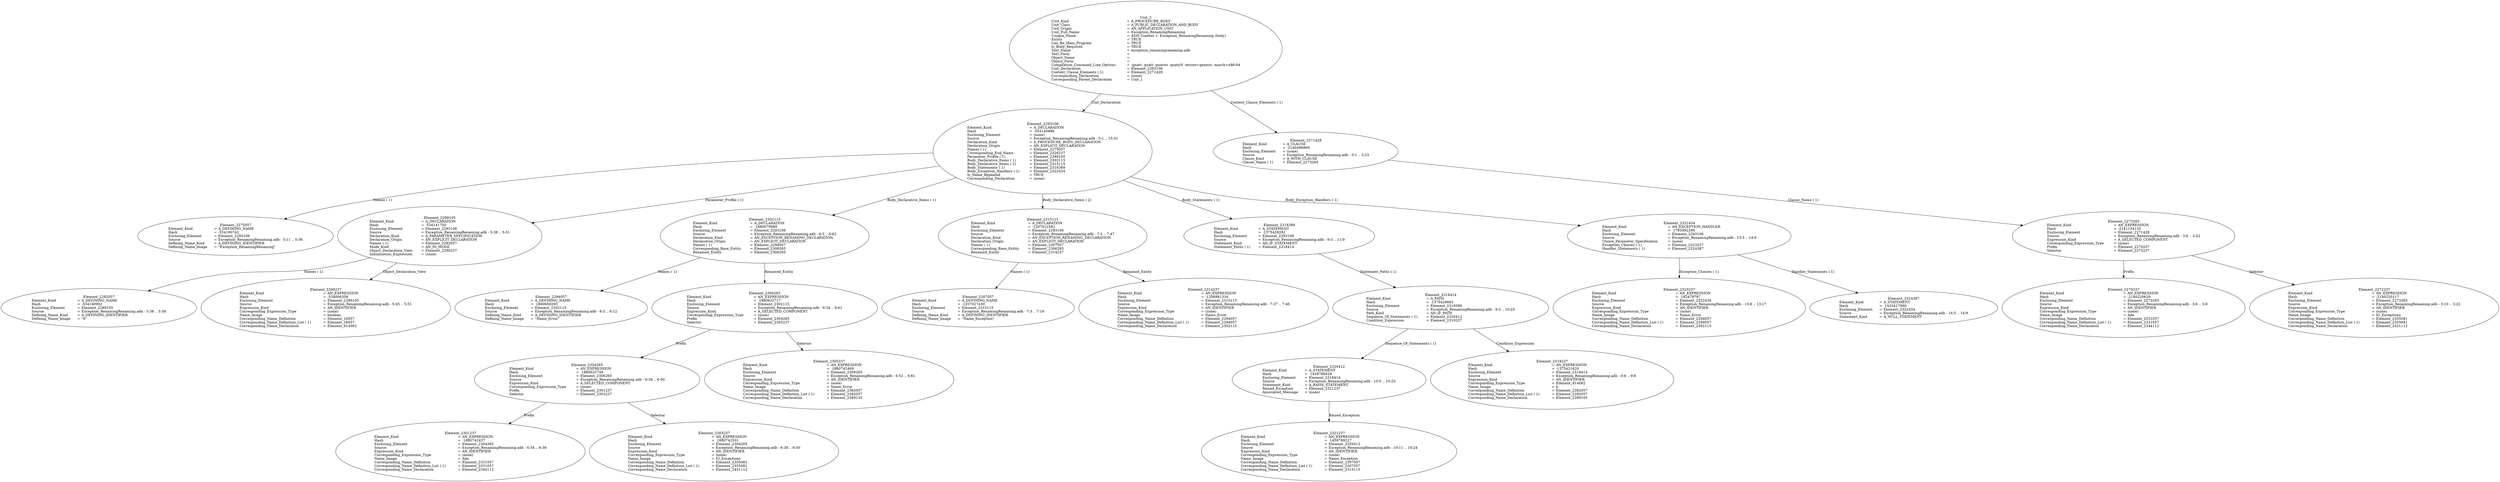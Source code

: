 digraph "exception_renamingrenaming.adt" {
  Unit_2 -> Element_2293106
      [ label=Unit_Declaration ];
  Unit_2 -> Element_2271428
      [ label="Context_Clause_Elements ( 1)" ];
  Unit_2
      [ label=<<TABLE BORDER="0" CELLBORDER="0" CELLSPACING="0" CELLPADDING="0"> 
          <TR><TD COLSPAN="3">Unit_2</TD></TR>
          <TR><TD ALIGN="LEFT">Unit_Kind   </TD><TD> = </TD><TD ALIGN="LEFT">A_PROCEDURE_BODY</TD></TR>
          <TR><TD ALIGN="LEFT">Unit_Class   </TD><TD> = </TD><TD ALIGN="LEFT">A_PUBLIC_DECLARATION_AND_BODY</TD></TR>
          <TR><TD ALIGN="LEFT">Unit_Origin   </TD><TD> = </TD><TD ALIGN="LEFT">AN_APPLICATION_UNIT</TD></TR>
          <TR><TD ALIGN="LEFT">Unit_Full_Name    </TD><TD> = </TD><TD ALIGN="LEFT">Exception_RenamingRenaming</TD></TR>
          <TR><TD ALIGN="LEFT">Unique_Name   </TD><TD> = </TD><TD ALIGN="LEFT">ASIS Context 1: Exception_RenamingRenaming (body)</TD></TR>
          <TR><TD ALIGN="LEFT">Exists  </TD><TD> = </TD><TD ALIGN="LEFT">TRUE</TD></TR>
          <TR><TD ALIGN="LEFT">Can_Be_Main_Program     </TD><TD> = </TD><TD ALIGN="LEFT">TRUE</TD></TR>
          <TR><TD ALIGN="LEFT">Is_Body_Required     </TD><TD> = </TD><TD ALIGN="LEFT">TRUE</TD></TR>
          <TR><TD ALIGN="LEFT">Text_Name   </TD><TD> = </TD><TD ALIGN="LEFT">exception_renamingrenaming.adb</TD></TR>
          <TR><TD ALIGN="LEFT">Text_Form   </TD><TD> = </TD><TD ALIGN="LEFT"></TD></TR>
          <TR><TD ALIGN="LEFT">Object_Name   </TD><TD> = </TD><TD ALIGN="LEFT"></TD></TR>
          <TR><TD ALIGN="LEFT">Object_Form   </TD><TD> = </TD><TD ALIGN="LEFT"></TD></TR>
          <TR><TD ALIGN="LEFT">Compilation_Command_Line_Options         </TD><TD> = </TD><TD ALIGN="LEFT">-gnatc -gnatt -gnatws -gnatyN -mtune=generic -march=x86-64</TD></TR>
          <TR><TD ALIGN="LEFT">Unit_Declaration     </TD><TD> = </TD><TD ALIGN="LEFT">Element_2293106</TD></TR>
          <TR><TD ALIGN="LEFT">Context_Clause_Elements ( 1)        </TD><TD> = </TD><TD ALIGN="LEFT">Element_2271428</TD></TR>
          <TR><TD ALIGN="LEFT">Corresponding_Declaration       </TD><TD> = </TD><TD ALIGN="LEFT">(none)</TD></TR>
          <TR><TD ALIGN="LEFT">Corresponding_Parent_Declaration         </TD><TD> = </TD><TD ALIGN="LEFT">Unit_1</TD></TR>
          </TABLE>> ];
  Element_2271428 -> Element_2273265
      [ label="Clause_Name ( 1)" ];
  Element_2271428
      [ label=<<TABLE BORDER="0" CELLBORDER="0" CELLSPACING="0" CELLPADDING="0"> 
          <TR><TD COLSPAN="3">Element_2271428</TD></TR>
          <TR><TD ALIGN="LEFT">Element_Kind    </TD><TD> = </TD><TD ALIGN="LEFT">A_CLAUSE</TD></TR>
          <TR><TD ALIGN="LEFT">Hash  </TD><TD> = </TD><TD ALIGN="LEFT">-2140486869</TD></TR>
          <TR><TD ALIGN="LEFT">Enclosing_Element     </TD><TD> = </TD><TD ALIGN="LEFT">(none)</TD></TR>
          <TR><TD ALIGN="LEFT">Source  </TD><TD> = </TD><TD ALIGN="LEFT">Exception_RenamingRenaming.adb - 3:1 .. 3:23</TD></TR>
          <TR><TD ALIGN="LEFT">Clause_Kind   </TD><TD> = </TD><TD ALIGN="LEFT">A_WITH_CLAUSE</TD></TR>
          <TR><TD ALIGN="LEFT">Clause_Name ( 1)     </TD><TD> = </TD><TD ALIGN="LEFT">Element_2273265</TD></TR>
          </TABLE>> ];
  Element_2273265 -> Element_2270237
      [ label=Prefix ];
  Element_2273265 -> Element_2272237
      [ label=Selector ];
  Element_2273265
      [ label=<<TABLE BORDER="0" CELLBORDER="0" CELLSPACING="0" CELLPADDING="0"> 
          <TR><TD COLSPAN="3">Element_2273265</TD></TR>
          <TR><TD ALIGN="LEFT">Element_Kind    </TD><TD> = </TD><TD ALIGN="LEFT">AN_EXPRESSION</TD></TR>
          <TR><TD ALIGN="LEFT">Hash  </TD><TD> = </TD><TD ALIGN="LEFT">-2141154133</TD></TR>
          <TR><TD ALIGN="LEFT">Enclosing_Element     </TD><TD> = </TD><TD ALIGN="LEFT">Element_2271428</TD></TR>
          <TR><TD ALIGN="LEFT">Source  </TD><TD> = </TD><TD ALIGN="LEFT">Exception_RenamingRenaming.adb - 3:6 .. 3:22</TD></TR>
          <TR><TD ALIGN="LEFT">Expression_Kind    </TD><TD> = </TD><TD ALIGN="LEFT">A_SELECTED_COMPONENT</TD></TR>
          <TR><TD ALIGN="LEFT">Corresponding_Expression_Type        </TD><TD> = </TD><TD ALIGN="LEFT">(none)</TD></TR>
          <TR><TD ALIGN="LEFT">Prefix  </TD><TD> = </TD><TD ALIGN="LEFT">Element_2270237</TD></TR>
          <TR><TD ALIGN="LEFT">Selector   </TD><TD> = </TD><TD ALIGN="LEFT">Element_2272237</TD></TR>
          </TABLE>> ];
  Element_2270237
      [ label=<<TABLE BORDER="0" CELLBORDER="0" CELLSPACING="0" CELLPADDING="0"> 
          <TR><TD COLSPAN="3">Element_2270237</TD></TR>
          <TR><TD ALIGN="LEFT">Element_Kind    </TD><TD> = </TD><TD ALIGN="LEFT">AN_EXPRESSION</TD></TR>
          <TR><TD ALIGN="LEFT">Hash  </TD><TD> = </TD><TD ALIGN="LEFT">-2140220629</TD></TR>
          <TR><TD ALIGN="LEFT">Enclosing_Element     </TD><TD> = </TD><TD ALIGN="LEFT">Element_2273265</TD></TR>
          <TR><TD ALIGN="LEFT">Source  </TD><TD> = </TD><TD ALIGN="LEFT">Exception_RenamingRenaming.adb - 3:6 .. 3:8</TD></TR>
          <TR><TD ALIGN="LEFT">Expression_Kind    </TD><TD> = </TD><TD ALIGN="LEFT">AN_IDENTIFIER</TD></TR>
          <TR><TD ALIGN="LEFT">Corresponding_Expression_Type        </TD><TD> = </TD><TD ALIGN="LEFT">(none)</TD></TR>
          <TR><TD ALIGN="LEFT">Name_Image   </TD><TD> = </TD><TD ALIGN="LEFT">Ada</TD></TR>
          <TR><TD ALIGN="LEFT">Corresponding_Name_Definition        </TD><TD> = </TD><TD ALIGN="LEFT">Element_2331057</TD></TR>
          <TR><TD ALIGN="LEFT">Corresponding_Name_Definition_List ( 1)          </TD><TD> = </TD><TD ALIGN="LEFT">Element_2331057</TD></TR>
          <TR><TD ALIGN="LEFT">Corresponding_Name_Declaration        </TD><TD> = </TD><TD ALIGN="LEFT">Element_2344112</TD></TR>
          </TABLE>> ];
  Element_2272237
      [ label=<<TABLE BORDER="0" CELLBORDER="0" CELLSPACING="0" CELLPADDING="0"> 
          <TR><TD COLSPAN="3">Element_2272237</TD></TR>
          <TR><TD ALIGN="LEFT">Element_Kind    </TD><TD> = </TD><TD ALIGN="LEFT">AN_EXPRESSION</TD></TR>
          <TR><TD ALIGN="LEFT">Hash  </TD><TD> = </TD><TD ALIGN="LEFT">-2140220117</TD></TR>
          <TR><TD ALIGN="LEFT">Enclosing_Element     </TD><TD> = </TD><TD ALIGN="LEFT">Element_2273265</TD></TR>
          <TR><TD ALIGN="LEFT">Source  </TD><TD> = </TD><TD ALIGN="LEFT">Exception_RenamingRenaming.adb - 3:10 .. 3:22</TD></TR>
          <TR><TD ALIGN="LEFT">Expression_Kind    </TD><TD> = </TD><TD ALIGN="LEFT">AN_IDENTIFIER</TD></TR>
          <TR><TD ALIGN="LEFT">Corresponding_Expression_Type        </TD><TD> = </TD><TD ALIGN="LEFT">(none)</TD></TR>
          <TR><TD ALIGN="LEFT">Name_Image   </TD><TD> = </TD><TD ALIGN="LEFT">IO_Exceptions</TD></TR>
          <TR><TD ALIGN="LEFT">Corresponding_Name_Definition        </TD><TD> = </TD><TD ALIGN="LEFT">Element_2355081</TD></TR>
          <TR><TD ALIGN="LEFT">Corresponding_Name_Definition_List ( 1)          </TD><TD> = </TD><TD ALIGN="LEFT">Element_2355081</TD></TR>
          <TR><TD ALIGN="LEFT">Corresponding_Name_Declaration        </TD><TD> = </TD><TD ALIGN="LEFT">Element_2431112</TD></TR>
          </TABLE>> ];
  Element_2293106 -> Element_2275057
      [ label="Names ( 1)" ];
  Element_2293106 -> Element_2289105
      [ label="Parameter_Profile ( 1)" ];
  Element_2293106 -> Element_2302115
      [ label="Body_Declarative_Items ( 1)" ];
  Element_2293106 -> Element_2315115
      [ label="Body_Declarative_Items ( 2)" ];
  Element_2293106 -> Element_2318389
      [ label="Body_Statements ( 1)" ];
  Element_2293106 -> Element_2322434
      [ label="Body_Exception_Handlers ( 1)" ];
  Element_2293106
      [ label=<<TABLE BORDER="0" CELLBORDER="0" CELLSPACING="0" CELLPADDING="0"> 
          <TR><TD COLSPAN="3">Element_2293106</TD></TR>
          <TR><TD ALIGN="LEFT">Element_Kind    </TD><TD> = </TD><TD ALIGN="LEFT">A_DECLARATION</TD></TR>
          <TR><TD ALIGN="LEFT">Hash  </TD><TD> = </TD><TD ALIGN="LEFT">-534140886</TD></TR>
          <TR><TD ALIGN="LEFT">Enclosing_Element     </TD><TD> = </TD><TD ALIGN="LEFT">(none)</TD></TR>
          <TR><TD ALIGN="LEFT">Source  </TD><TD> = </TD><TD ALIGN="LEFT">Exception_RenamingRenaming.adb - 5:1 .. 15:31</TD></TR>
          <TR><TD ALIGN="LEFT">Declaration_Kind     </TD><TD> = </TD><TD ALIGN="LEFT">A_PROCEDURE_BODY_DECLARATION</TD></TR>
          <TR><TD ALIGN="LEFT">Declaration_Origin     </TD><TD> = </TD><TD ALIGN="LEFT">AN_EXPLICIT_DECLARATION</TD></TR>
          <TR><TD ALIGN="LEFT">Names ( 1)   </TD><TD> = </TD><TD ALIGN="LEFT">Element_2275057</TD></TR>
          <TR><TD ALIGN="LEFT">Corresponding_End_Name      </TD><TD> = </TD><TD ALIGN="LEFT">Element_2326237</TD></TR>
          <TR><TD ALIGN="LEFT">Parameter_Profile ( 1)      </TD><TD> = </TD><TD ALIGN="LEFT">Element_2289105</TD></TR>
          <TR><TD ALIGN="LEFT">Body_Declarative_Items ( 1)       </TD><TD> = </TD><TD ALIGN="LEFT">Element_2302115</TD></TR>
          <TR><TD ALIGN="LEFT">Body_Declarative_Items ( 2)       </TD><TD> = </TD><TD ALIGN="LEFT">Element_2315115</TD></TR>
          <TR><TD ALIGN="LEFT">Body_Statements ( 1)      </TD><TD> = </TD><TD ALIGN="LEFT">Element_2318389</TD></TR>
          <TR><TD ALIGN="LEFT">Body_Exception_Handlers ( 1)        </TD><TD> = </TD><TD ALIGN="LEFT">Element_2322434</TD></TR>
          <TR><TD ALIGN="LEFT">Is_Name_Repeated     </TD><TD> = </TD><TD ALIGN="LEFT">TRUE</TD></TR>
          <TR><TD ALIGN="LEFT">Corresponding_Declaration       </TD><TD> = </TD><TD ALIGN="LEFT">(none)</TD></TR>
          </TABLE>> ];
  Element_2275057
      [ label=<<TABLE BORDER="0" CELLBORDER="0" CELLSPACING="0" CELLPADDING="0"> 
          <TR><TD COLSPAN="3">Element_2275057</TD></TR>
          <TR><TD ALIGN="LEFT">Element_Kind    </TD><TD> = </TD><TD ALIGN="LEFT">A_DEFINING_NAME</TD></TR>
          <TR><TD ALIGN="LEFT">Hash  </TD><TD> = </TD><TD ALIGN="LEFT">-534190742</TD></TR>
          <TR><TD ALIGN="LEFT">Enclosing_Element     </TD><TD> = </TD><TD ALIGN="LEFT">Element_2293106</TD></TR>
          <TR><TD ALIGN="LEFT">Source  </TD><TD> = </TD><TD ALIGN="LEFT">Exception_RenamingRenaming.adb - 5:11 .. 5:36</TD></TR>
          <TR><TD ALIGN="LEFT">Defining_Name_Kind     </TD><TD> = </TD><TD ALIGN="LEFT">A_DEFINING_IDENTIFIER</TD></TR>
          <TR><TD ALIGN="LEFT">Defining_Name_Image     </TD><TD> = </TD><TD ALIGN="LEFT">"Exception_RenamingRenaming"</TD></TR>
          </TABLE>> ];
  Element_2289105 -> Element_2282057
      [ label="Names ( 1)" ];
  Element_2289105 -> Element_2290237
      [ label=Object_Declaration_View ];
  Element_2289105
      [ label=<<TABLE BORDER="0" CELLBORDER="0" CELLSPACING="0" CELLPADDING="0"> 
          <TR><TD COLSPAN="3">Element_2289105</TD></TR>
          <TR><TD ALIGN="LEFT">Element_Kind    </TD><TD> = </TD><TD ALIGN="LEFT">A_DECLARATION</TD></TR>
          <TR><TD ALIGN="LEFT">Hash  </TD><TD> = </TD><TD ALIGN="LEFT">-534141750</TD></TR>
          <TR><TD ALIGN="LEFT">Enclosing_Element     </TD><TD> = </TD><TD ALIGN="LEFT">Element_2293106</TD></TR>
          <TR><TD ALIGN="LEFT">Source  </TD><TD> = </TD><TD ALIGN="LEFT">Exception_RenamingRenaming.adb - 5:38 .. 5:51</TD></TR>
          <TR><TD ALIGN="LEFT">Declaration_Kind     </TD><TD> = </TD><TD ALIGN="LEFT">A_PARAMETER_SPECIFICATION</TD></TR>
          <TR><TD ALIGN="LEFT">Declaration_Origin     </TD><TD> = </TD><TD ALIGN="LEFT">AN_EXPLICIT_DECLARATION</TD></TR>
          <TR><TD ALIGN="LEFT">Names ( 1)   </TD><TD> = </TD><TD ALIGN="LEFT">Element_2282057</TD></TR>
          <TR><TD ALIGN="LEFT">Mode_Kind   </TD><TD> = </TD><TD ALIGN="LEFT">AN_IN_MODE</TD></TR>
          <TR><TD ALIGN="LEFT">Object_Declaration_View      </TD><TD> = </TD><TD ALIGN="LEFT">Element_2290237</TD></TR>
          <TR><TD ALIGN="LEFT">Initialization_Expression       </TD><TD> = </TD><TD ALIGN="LEFT">(none)</TD></TR>
          </TABLE>> ];
  Element_2282057
      [ label=<<TABLE BORDER="0" CELLBORDER="0" CELLSPACING="0" CELLPADDING="0"> 
          <TR><TD COLSPAN="3">Element_2282057</TD></TR>
          <TR><TD ALIGN="LEFT">Element_Kind    </TD><TD> = </TD><TD ALIGN="LEFT">A_DEFINING_NAME</TD></TR>
          <TR><TD ALIGN="LEFT">Hash  </TD><TD> = </TD><TD ALIGN="LEFT">-534190902</TD></TR>
          <TR><TD ALIGN="LEFT">Enclosing_Element     </TD><TD> = </TD><TD ALIGN="LEFT">Element_2289105</TD></TR>
          <TR><TD ALIGN="LEFT">Source  </TD><TD> = </TD><TD ALIGN="LEFT">Exception_RenamingRenaming.adb - 5:38 .. 5:38</TD></TR>
          <TR><TD ALIGN="LEFT">Defining_Name_Kind     </TD><TD> = </TD><TD ALIGN="LEFT">A_DEFINING_IDENTIFIER</TD></TR>
          <TR><TD ALIGN="LEFT">Defining_Name_Image     </TD><TD> = </TD><TD ALIGN="LEFT">"b"</TD></TR>
          </TABLE>> ];
  Element_2290237
      [ label=<<TABLE BORDER="0" CELLBORDER="0" CELLSPACING="0" CELLPADDING="0"> 
          <TR><TD COLSPAN="3">Element_2290237</TD></TR>
          <TR><TD ALIGN="LEFT">Element_Kind    </TD><TD> = </TD><TD ALIGN="LEFT">AN_EXPRESSION</TD></TR>
          <TR><TD ALIGN="LEFT">Hash  </TD><TD> = </TD><TD ALIGN="LEFT">-534006358</TD></TR>
          <TR><TD ALIGN="LEFT">Enclosing_Element     </TD><TD> = </TD><TD ALIGN="LEFT">Element_2289105</TD></TR>
          <TR><TD ALIGN="LEFT">Source  </TD><TD> = </TD><TD ALIGN="LEFT">Exception_RenamingRenaming.adb - 5:45 .. 5:51</TD></TR>
          <TR><TD ALIGN="LEFT">Expression_Kind    </TD><TD> = </TD><TD ALIGN="LEFT">AN_IDENTIFIER</TD></TR>
          <TR><TD ALIGN="LEFT">Corresponding_Expression_Type        </TD><TD> = </TD><TD ALIGN="LEFT">(none)</TD></TR>
          <TR><TD ALIGN="LEFT">Name_Image   </TD><TD> = </TD><TD ALIGN="LEFT">boolean</TD></TR>
          <TR><TD ALIGN="LEFT">Corresponding_Name_Definition        </TD><TD> = </TD><TD ALIGN="LEFT">Element_16057</TD></TR>
          <TR><TD ALIGN="LEFT">Corresponding_Name_Definition_List ( 1)          </TD><TD> = </TD><TD ALIGN="LEFT">Element_16057</TD></TR>
          <TR><TD ALIGN="LEFT">Corresponding_Name_Declaration        </TD><TD> = </TD><TD ALIGN="LEFT">Element_914082</TD></TR>
          </TABLE>> ];
  Element_2302115 -> Element_2294057
      [ label="Names ( 1)" ];
  Element_2302115 -> Element_2306265
      [ label=Renamed_Entity ];
  Element_2302115
      [ label=<<TABLE BORDER="0" CELLBORDER="0" CELLSPACING="0" CELLPADDING="0"> 
          <TR><TD COLSPAN="3">Element_2302115</TD></TR>
          <TR><TD ALIGN="LEFT">Element_Kind    </TD><TD> = </TD><TD ALIGN="LEFT">A_DECLARATION</TD></TR>
          <TR><TD ALIGN="LEFT">Hash  </TD><TD> = </TD><TD ALIGN="LEFT"> 1880679989</TD></TR>
          <TR><TD ALIGN="LEFT">Enclosing_Element     </TD><TD> = </TD><TD ALIGN="LEFT">Element_2293106</TD></TR>
          <TR><TD ALIGN="LEFT">Source  </TD><TD> = </TD><TD ALIGN="LEFT">Exception_RenamingRenaming.adb - 6:3 .. 6:62</TD></TR>
          <TR><TD ALIGN="LEFT">Declaration_Kind     </TD><TD> = </TD><TD ALIGN="LEFT">AN_EXCEPTION_RENAMING_DECLARATION</TD></TR>
          <TR><TD ALIGN="LEFT">Declaration_Origin     </TD><TD> = </TD><TD ALIGN="LEFT">AN_EXPLICIT_DECLARATION</TD></TR>
          <TR><TD ALIGN="LEFT">Names ( 1)   </TD><TD> = </TD><TD ALIGN="LEFT">Element_2294057</TD></TR>
          <TR><TD ALIGN="LEFT">Corresponding_Base_Entity       </TD><TD> = </TD><TD ALIGN="LEFT">Element_2306265</TD></TR>
          <TR><TD ALIGN="LEFT">Renamed_Entity    </TD><TD> = </TD><TD ALIGN="LEFT">Element_2306265</TD></TR>
          </TABLE>> ];
  Element_2294057
      [ label=<<TABLE BORDER="0" CELLBORDER="0" CELLSPACING="0" CELLPADDING="0"> 
          <TR><TD COLSPAN="3">Element_2294057</TD></TR>
          <TR><TD ALIGN="LEFT">Element_Kind    </TD><TD> = </TD><TD ALIGN="LEFT">A_DEFINING_NAME</TD></TR>
          <TR><TD ALIGN="LEFT">Hash  </TD><TD> = </TD><TD ALIGN="LEFT"> 1880650293</TD></TR>
          <TR><TD ALIGN="LEFT">Enclosing_Element     </TD><TD> = </TD><TD ALIGN="LEFT">Element_2302115</TD></TR>
          <TR><TD ALIGN="LEFT">Source  </TD><TD> = </TD><TD ALIGN="LEFT">Exception_RenamingRenaming.adb - 6:3 .. 6:12</TD></TR>
          <TR><TD ALIGN="LEFT">Defining_Name_Kind     </TD><TD> = </TD><TD ALIGN="LEFT">A_DEFINING_IDENTIFIER</TD></TR>
          <TR><TD ALIGN="LEFT">Defining_Name_Image     </TD><TD> = </TD><TD ALIGN="LEFT">"Name_Error"</TD></TR>
          </TABLE>> ];
  Element_2306265 -> Element_2304265
      [ label=Prefix ];
  Element_2306265 -> Element_2305237
      [ label=Selector ];
  Element_2306265
      [ label=<<TABLE BORDER="0" CELLBORDER="0" CELLSPACING="0" CELLPADDING="0"> 
          <TR><TD COLSPAN="3">Element_2306265</TD></TR>
          <TR><TD ALIGN="LEFT">Element_Kind    </TD><TD> = </TD><TD ALIGN="LEFT">AN_EXPRESSION</TD></TR>
          <TR><TD ALIGN="LEFT">Hash  </TD><TD> = </TD><TD ALIGN="LEFT"> 1880625717</TD></TR>
          <TR><TD ALIGN="LEFT">Enclosing_Element     </TD><TD> = </TD><TD ALIGN="LEFT">Element_2302115</TD></TR>
          <TR><TD ALIGN="LEFT">Source  </TD><TD> = </TD><TD ALIGN="LEFT">Exception_RenamingRenaming.adb - 6:34 .. 6:61</TD></TR>
          <TR><TD ALIGN="LEFT">Expression_Kind    </TD><TD> = </TD><TD ALIGN="LEFT">A_SELECTED_COMPONENT</TD></TR>
          <TR><TD ALIGN="LEFT">Corresponding_Expression_Type        </TD><TD> = </TD><TD ALIGN="LEFT">(none)</TD></TR>
          <TR><TD ALIGN="LEFT">Prefix  </TD><TD> = </TD><TD ALIGN="LEFT">Element_2304265</TD></TR>
          <TR><TD ALIGN="LEFT">Selector   </TD><TD> = </TD><TD ALIGN="LEFT">Element_2305237</TD></TR>
          </TABLE>> ];
  Element_2304265 -> Element_2301237
      [ label=Prefix ];
  Element_2304265 -> Element_2303237
      [ label=Selector ];
  Element_2304265
      [ label=<<TABLE BORDER="0" CELLBORDER="0" CELLSPACING="0" CELLPADDING="0"> 
          <TR><TD COLSPAN="3">Element_2304265</TD></TR>
          <TR><TD ALIGN="LEFT">Element_Kind    </TD><TD> = </TD><TD ALIGN="LEFT">AN_EXPRESSION</TD></TR>
          <TR><TD ALIGN="LEFT">Hash  </TD><TD> = </TD><TD ALIGN="LEFT"> 1880625749</TD></TR>
          <TR><TD ALIGN="LEFT">Enclosing_Element     </TD><TD> = </TD><TD ALIGN="LEFT">Element_2306265</TD></TR>
          <TR><TD ALIGN="LEFT">Source  </TD><TD> = </TD><TD ALIGN="LEFT">Exception_RenamingRenaming.adb - 6:34 .. 6:50</TD></TR>
          <TR><TD ALIGN="LEFT">Expression_Kind    </TD><TD> = </TD><TD ALIGN="LEFT">A_SELECTED_COMPONENT</TD></TR>
          <TR><TD ALIGN="LEFT">Corresponding_Expression_Type        </TD><TD> = </TD><TD ALIGN="LEFT">(none)</TD></TR>
          <TR><TD ALIGN="LEFT">Prefix  </TD><TD> = </TD><TD ALIGN="LEFT">Element_2301237</TD></TR>
          <TR><TD ALIGN="LEFT">Selector   </TD><TD> = </TD><TD ALIGN="LEFT">Element_2303237</TD></TR>
          </TABLE>> ];
  Element_2301237
      [ label=<<TABLE BORDER="0" CELLBORDER="0" CELLSPACING="0" CELLPADDING="0"> 
          <TR><TD COLSPAN="3">Element_2301237</TD></TR>
          <TR><TD ALIGN="LEFT">Element_Kind    </TD><TD> = </TD><TD ALIGN="LEFT">AN_EXPRESSION</TD></TR>
          <TR><TD ALIGN="LEFT">Hash  </TD><TD> = </TD><TD ALIGN="LEFT"> 1880742437</TD></TR>
          <TR><TD ALIGN="LEFT">Enclosing_Element     </TD><TD> = </TD><TD ALIGN="LEFT">Element_2304265</TD></TR>
          <TR><TD ALIGN="LEFT">Source  </TD><TD> = </TD><TD ALIGN="LEFT">Exception_RenamingRenaming.adb - 6:34 .. 6:36</TD></TR>
          <TR><TD ALIGN="LEFT">Expression_Kind    </TD><TD> = </TD><TD ALIGN="LEFT">AN_IDENTIFIER</TD></TR>
          <TR><TD ALIGN="LEFT">Corresponding_Expression_Type        </TD><TD> = </TD><TD ALIGN="LEFT">(none)</TD></TR>
          <TR><TD ALIGN="LEFT">Name_Image   </TD><TD> = </TD><TD ALIGN="LEFT">Ada</TD></TR>
          <TR><TD ALIGN="LEFT">Corresponding_Name_Definition        </TD><TD> = </TD><TD ALIGN="LEFT">Element_2331057</TD></TR>
          <TR><TD ALIGN="LEFT">Corresponding_Name_Definition_List ( 1)          </TD><TD> = </TD><TD ALIGN="LEFT">Element_2331057</TD></TR>
          <TR><TD ALIGN="LEFT">Corresponding_Name_Declaration        </TD><TD> = </TD><TD ALIGN="LEFT">Element_2344112</TD></TR>
          </TABLE>> ];
  Element_2303237
      [ label=<<TABLE BORDER="0" CELLBORDER="0" CELLSPACING="0" CELLPADDING="0"> 
          <TR><TD COLSPAN="3">Element_2303237</TD></TR>
          <TR><TD ALIGN="LEFT">Element_Kind    </TD><TD> = </TD><TD ALIGN="LEFT">AN_EXPRESSION</TD></TR>
          <TR><TD ALIGN="LEFT">Hash  </TD><TD> = </TD><TD ALIGN="LEFT"> 1880742501</TD></TR>
          <TR><TD ALIGN="LEFT">Enclosing_Element     </TD><TD> = </TD><TD ALIGN="LEFT">Element_2304265</TD></TR>
          <TR><TD ALIGN="LEFT">Source  </TD><TD> = </TD><TD ALIGN="LEFT">Exception_RenamingRenaming.adb - 6:38 .. 6:50</TD></TR>
          <TR><TD ALIGN="LEFT">Expression_Kind    </TD><TD> = </TD><TD ALIGN="LEFT">AN_IDENTIFIER</TD></TR>
          <TR><TD ALIGN="LEFT">Corresponding_Expression_Type        </TD><TD> = </TD><TD ALIGN="LEFT">(none)</TD></TR>
          <TR><TD ALIGN="LEFT">Name_Image   </TD><TD> = </TD><TD ALIGN="LEFT">IO_Exceptions</TD></TR>
          <TR><TD ALIGN="LEFT">Corresponding_Name_Definition        </TD><TD> = </TD><TD ALIGN="LEFT">Element_2355081</TD></TR>
          <TR><TD ALIGN="LEFT">Corresponding_Name_Definition_List ( 1)          </TD><TD> = </TD><TD ALIGN="LEFT">Element_2355081</TD></TR>
          <TR><TD ALIGN="LEFT">Corresponding_Name_Declaration        </TD><TD> = </TD><TD ALIGN="LEFT">Element_2431112</TD></TR>
          </TABLE>> ];
  Element_2305237
      [ label=<<TABLE BORDER="0" CELLBORDER="0" CELLSPACING="0" CELLPADDING="0"> 
          <TR><TD COLSPAN="3">Element_2305237</TD></TR>
          <TR><TD ALIGN="LEFT">Element_Kind    </TD><TD> = </TD><TD ALIGN="LEFT">AN_EXPRESSION</TD></TR>
          <TR><TD ALIGN="LEFT">Hash  </TD><TD> = </TD><TD ALIGN="LEFT"> 1880742469</TD></TR>
          <TR><TD ALIGN="LEFT">Enclosing_Element     </TD><TD> = </TD><TD ALIGN="LEFT">Element_2306265</TD></TR>
          <TR><TD ALIGN="LEFT">Source  </TD><TD> = </TD><TD ALIGN="LEFT">Exception_RenamingRenaming.adb - 6:52 .. 6:61</TD></TR>
          <TR><TD ALIGN="LEFT">Expression_Kind    </TD><TD> = </TD><TD ALIGN="LEFT">AN_IDENTIFIER</TD></TR>
          <TR><TD ALIGN="LEFT">Corresponding_Expression_Type        </TD><TD> = </TD><TD ALIGN="LEFT">(none)</TD></TR>
          <TR><TD ALIGN="LEFT">Name_Image   </TD><TD> = </TD><TD ALIGN="LEFT">Name_Error</TD></TR>
          <TR><TD ALIGN="LEFT">Corresponding_Name_Definition        </TD><TD> = </TD><TD ALIGN="LEFT">Element_2382057</TD></TR>
          <TR><TD ALIGN="LEFT">Corresponding_Name_Definition_List ( 1)          </TD><TD> = </TD><TD ALIGN="LEFT">Element_2382057</TD></TR>
          <TR><TD ALIGN="LEFT">Corresponding_Name_Declaration        </TD><TD> = </TD><TD ALIGN="LEFT">Element_2389132</TD></TR>
          </TABLE>> ];
  Element_2315115 -> Element_2307057
      [ label="Names ( 1)" ];
  Element_2315115 -> Element_2314237
      [ label=Renamed_Entity ];
  Element_2315115
      [ label=<<TABLE BORDER="0" CELLBORDER="0" CELLSPACING="0" CELLPADDING="0"> 
          <TR><TD COLSPAN="3">Element_2315115</TD></TR>
          <TR><TD ALIGN="LEFT">Element_Kind    </TD><TD> = </TD><TD ALIGN="LEFT">A_DECLARATION</TD></TR>
          <TR><TD ALIGN="LEFT">Hash  </TD><TD> = </TD><TD ALIGN="LEFT">-1207012582</TD></TR>
          <TR><TD ALIGN="LEFT">Enclosing_Element     </TD><TD> = </TD><TD ALIGN="LEFT">Element_2293106</TD></TR>
          <TR><TD ALIGN="LEFT">Source  </TD><TD> = </TD><TD ALIGN="LEFT">Exception_RenamingRenaming.adb - 7:3 .. 7:47</TD></TR>
          <TR><TD ALIGN="LEFT">Declaration_Kind     </TD><TD> = </TD><TD ALIGN="LEFT">AN_EXCEPTION_RENAMING_DECLARATION</TD></TR>
          <TR><TD ALIGN="LEFT">Declaration_Origin     </TD><TD> = </TD><TD ALIGN="LEFT">AN_EXPLICIT_DECLARATION</TD></TR>
          <TR><TD ALIGN="LEFT">Names ( 1)   </TD><TD> = </TD><TD ALIGN="LEFT">Element_2307057</TD></TR>
          <TR><TD ALIGN="LEFT">Corresponding_Base_Entity       </TD><TD> = </TD><TD ALIGN="LEFT">Element_2306265</TD></TR>
          <TR><TD ALIGN="LEFT">Renamed_Entity    </TD><TD> = </TD><TD ALIGN="LEFT">Element_2314237</TD></TR>
          </TABLE>> ];
  Element_2307057
      [ label=<<TABLE BORDER="0" CELLBORDER="0" CELLSPACING="0" CELLPADDING="0"> 
          <TR><TD COLSPAN="3">Element_2307057</TD></TR>
          <TR><TD ALIGN="LEFT">Element_Kind    </TD><TD> = </TD><TD ALIGN="LEFT">A_DEFINING_NAME</TD></TR>
          <TR><TD ALIGN="LEFT">Hash  </TD><TD> = </TD><TD ALIGN="LEFT">-1207027430</TD></TR>
          <TR><TD ALIGN="LEFT">Enclosing_Element     </TD><TD> = </TD><TD ALIGN="LEFT">Element_2315115</TD></TR>
          <TR><TD ALIGN="LEFT">Source  </TD><TD> = </TD><TD ALIGN="LEFT">Exception_RenamingRenaming.adb - 7:3 .. 7:16</TD></TR>
          <TR><TD ALIGN="LEFT">Defining_Name_Kind     </TD><TD> = </TD><TD ALIGN="LEFT">A_DEFINING_IDENTIFIER</TD></TR>
          <TR><TD ALIGN="LEFT">Defining_Name_Image     </TD><TD> = </TD><TD ALIGN="LEFT">"Name_Exception"</TD></TR>
          </TABLE>> ];
  Element_2314237
      [ label=<<TABLE BORDER="0" CELLBORDER="0" CELLSPACING="0" CELLPADDING="0"> 
          <TR><TD COLSPAN="3">Element_2314237</TD></TR>
          <TR><TD ALIGN="LEFT">Element_Kind    </TD><TD> = </TD><TD ALIGN="LEFT">AN_EXPRESSION</TD></TR>
          <TR><TD ALIGN="LEFT">Hash  </TD><TD> = </TD><TD ALIGN="LEFT">-1206981334</TD></TR>
          <TR><TD ALIGN="LEFT">Enclosing_Element     </TD><TD> = </TD><TD ALIGN="LEFT">Element_2315115</TD></TR>
          <TR><TD ALIGN="LEFT">Source  </TD><TD> = </TD><TD ALIGN="LEFT">Exception_RenamingRenaming.adb - 7:37 .. 7:46</TD></TR>
          <TR><TD ALIGN="LEFT">Expression_Kind    </TD><TD> = </TD><TD ALIGN="LEFT">AN_IDENTIFIER</TD></TR>
          <TR><TD ALIGN="LEFT">Corresponding_Expression_Type        </TD><TD> = </TD><TD ALIGN="LEFT">(none)</TD></TR>
          <TR><TD ALIGN="LEFT">Name_Image   </TD><TD> = </TD><TD ALIGN="LEFT">Name_Error</TD></TR>
          <TR><TD ALIGN="LEFT">Corresponding_Name_Definition        </TD><TD> = </TD><TD ALIGN="LEFT">Element_2294057</TD></TR>
          <TR><TD ALIGN="LEFT">Corresponding_Name_Definition_List ( 1)          </TD><TD> = </TD><TD ALIGN="LEFT">Element_2294057</TD></TR>
          <TR><TD ALIGN="LEFT">Corresponding_Name_Declaration        </TD><TD> = </TD><TD ALIGN="LEFT">Element_2302115</TD></TR>
          </TABLE>> ];
  Element_2318389 -> Element_2318414
      [ label="Statement_Paths ( 1)" ];
  Element_2318389
      [ label=<<TABLE BORDER="0" CELLBORDER="0" CELLSPACING="0" CELLPADDING="0"> 
          <TR><TD COLSPAN="3">Element_2318389</TD></TR>
          <TR><TD ALIGN="LEFT">Element_Kind    </TD><TD> = </TD><TD ALIGN="LEFT">A_STATEMENT</TD></TR>
          <TR><TD ALIGN="LEFT">Hash  </TD><TD> = </TD><TD ALIGN="LEFT">-1375428282</TD></TR>
          <TR><TD ALIGN="LEFT">Enclosing_Element     </TD><TD> = </TD><TD ALIGN="LEFT">Element_2293106</TD></TR>
          <TR><TD ALIGN="LEFT">Source  </TD><TD> = </TD><TD ALIGN="LEFT">Exception_RenamingRenaming.adb - 9:3 .. 11:9</TD></TR>
          <TR><TD ALIGN="LEFT">Statement_Kind    </TD><TD> = </TD><TD ALIGN="LEFT">AN_IF_STATEMENT</TD></TR>
          <TR><TD ALIGN="LEFT">Statement_Paths ( 1)      </TD><TD> = </TD><TD ALIGN="LEFT">Element_2318414</TD></TR>
          </TABLE>> ];
  Element_2318414 -> Element_2320412
      [ label="Sequence_Of_Statements ( 1)" ];
  Element_2318414 -> Element_2319237
      [ label=Condition_Expression ];
  Element_2318414
      [ label=<<TABLE BORDER="0" CELLBORDER="0" CELLSPACING="0" CELLPADDING="0"> 
          <TR><TD COLSPAN="3">Element_2318414</TD></TR>
          <TR><TD ALIGN="LEFT">Element_Kind    </TD><TD> = </TD><TD ALIGN="LEFT">A_PATH</TD></TR>
          <TR><TD ALIGN="LEFT">Hash  </TD><TD> = </TD><TD ALIGN="LEFT">-1375426682</TD></TR>
          <TR><TD ALIGN="LEFT">Enclosing_Element     </TD><TD> = </TD><TD ALIGN="LEFT">Element_2318389</TD></TR>
          <TR><TD ALIGN="LEFT">Source  </TD><TD> = </TD><TD ALIGN="LEFT">Exception_RenamingRenaming.adb - 9:3 .. 10:25</TD></TR>
          <TR><TD ALIGN="LEFT">Path_Kind   </TD><TD> = </TD><TD ALIGN="LEFT">AN_IF_PATH</TD></TR>
          <TR><TD ALIGN="LEFT">Sequence_Of_Statements ( 1)       </TD><TD> = </TD><TD ALIGN="LEFT">Element_2320412</TD></TR>
          <TR><TD ALIGN="LEFT">Condition_Expression      </TD><TD> = </TD><TD ALIGN="LEFT">Element_2319237</TD></TR>
          </TABLE>> ];
  Element_2319237
      [ label=<<TABLE BORDER="0" CELLBORDER="0" CELLSPACING="0" CELLPADDING="0"> 
          <TR><TD COLSPAN="3">Element_2319237</TD></TR>
          <TR><TD ALIGN="LEFT">Element_Kind    </TD><TD> = </TD><TD ALIGN="LEFT">AN_EXPRESSION</TD></TR>
          <TR><TD ALIGN="LEFT">Hash  </TD><TD> = </TD><TD ALIGN="LEFT">-1375421620</TD></TR>
          <TR><TD ALIGN="LEFT">Enclosing_Element     </TD><TD> = </TD><TD ALIGN="LEFT">Element_2318414</TD></TR>
          <TR><TD ALIGN="LEFT">Source  </TD><TD> = </TD><TD ALIGN="LEFT">Exception_RenamingRenaming.adb - 9:6 .. 9:6</TD></TR>
          <TR><TD ALIGN="LEFT">Expression_Kind    </TD><TD> = </TD><TD ALIGN="LEFT">AN_IDENTIFIER</TD></TR>
          <TR><TD ALIGN="LEFT">Corresponding_Expression_Type        </TD><TD> = </TD><TD ALIGN="LEFT">Element_914082</TD></TR>
          <TR><TD ALIGN="LEFT">Name_Image   </TD><TD> = </TD><TD ALIGN="LEFT">b</TD></TR>
          <TR><TD ALIGN="LEFT">Corresponding_Name_Definition        </TD><TD> = </TD><TD ALIGN="LEFT">Element_2282057</TD></TR>
          <TR><TD ALIGN="LEFT">Corresponding_Name_Definition_List ( 1)          </TD><TD> = </TD><TD ALIGN="LEFT">Element_2282057</TD></TR>
          <TR><TD ALIGN="LEFT">Corresponding_Name_Declaration        </TD><TD> = </TD><TD ALIGN="LEFT">Element_2289105</TD></TR>
          </TABLE>> ];
  Element_2320412 -> Element_2321237
      [ label=Raised_Exception ];
  Element_2320412
      [ label=<<TABLE BORDER="0" CELLBORDER="0" CELLSPACING="0" CELLPADDING="0"> 
          <TR><TD COLSPAN="3">Element_2320412</TD></TR>
          <TR><TD ALIGN="LEFT">Element_Kind    </TD><TD> = </TD><TD ALIGN="LEFT">A_STATEMENT</TD></TR>
          <TR><TD ALIGN="LEFT">Hash  </TD><TD> = </TD><TD ALIGN="LEFT"> 1459786629</TD></TR>
          <TR><TD ALIGN="LEFT">Enclosing_Element     </TD><TD> = </TD><TD ALIGN="LEFT">Element_2318414</TD></TR>
          <TR><TD ALIGN="LEFT">Source  </TD><TD> = </TD><TD ALIGN="LEFT">Exception_RenamingRenaming.adb - 10:5 .. 10:25</TD></TR>
          <TR><TD ALIGN="LEFT">Statement_Kind    </TD><TD> = </TD><TD ALIGN="LEFT">A_RAISE_STATEMENT</TD></TR>
          <TR><TD ALIGN="LEFT">Raised_Exception     </TD><TD> = </TD><TD ALIGN="LEFT">Element_2321237</TD></TR>
          <TR><TD ALIGN="LEFT">Associated_Message     </TD><TD> = </TD><TD ALIGN="LEFT">(none)</TD></TR>
          </TABLE>> ];
  Element_2321237
      [ label=<<TABLE BORDER="0" CELLBORDER="0" CELLSPACING="0" CELLPADDING="0"> 
          <TR><TD COLSPAN="3">Element_2321237</TD></TR>
          <TR><TD ALIGN="LEFT">Element_Kind    </TD><TD> = </TD><TD ALIGN="LEFT">AN_EXPRESSION</TD></TR>
          <TR><TD ALIGN="LEFT">Hash  </TD><TD> = </TD><TD ALIGN="LEFT"> 1459789227</TD></TR>
          <TR><TD ALIGN="LEFT">Enclosing_Element     </TD><TD> = </TD><TD ALIGN="LEFT">Element_2320412</TD></TR>
          <TR><TD ALIGN="LEFT">Source  </TD><TD> = </TD><TD ALIGN="LEFT">Exception_RenamingRenaming.adb - 10:11 .. 10:24</TD></TR>
          <TR><TD ALIGN="LEFT">Expression_Kind    </TD><TD> = </TD><TD ALIGN="LEFT">AN_IDENTIFIER</TD></TR>
          <TR><TD ALIGN="LEFT">Corresponding_Expression_Type        </TD><TD> = </TD><TD ALIGN="LEFT">(none)</TD></TR>
          <TR><TD ALIGN="LEFT">Name_Image   </TD><TD> = </TD><TD ALIGN="LEFT">Name_Exception</TD></TR>
          <TR><TD ALIGN="LEFT">Corresponding_Name_Definition        </TD><TD> = </TD><TD ALIGN="LEFT">Element_2307057</TD></TR>
          <TR><TD ALIGN="LEFT">Corresponding_Name_Definition_List ( 1)          </TD><TD> = </TD><TD ALIGN="LEFT">Element_2307057</TD></TR>
          <TR><TD ALIGN="LEFT">Corresponding_Name_Declaration        </TD><TD> = </TD><TD ALIGN="LEFT">Element_2315115</TD></TR>
          </TABLE>> ];
  Element_2322434 -> Element_2323237
      [ label="Exception_Choices ( 1)" ];
  Element_2322434 -> Element_2324387
      [ label="Handler_Statements ( 1)" ];
  Element_2322434
      [ label=<<TABLE BORDER="0" CELLBORDER="0" CELLSPACING="0" CELLPADDING="0"> 
          <TR><TD COLSPAN="3">Element_2322434</TD></TR>
          <TR><TD ALIGN="LEFT">Element_Kind    </TD><TD> = </TD><TD ALIGN="LEFT">AN_EXCEPTION_HANDLER</TD></TR>
          <TR><TD ALIGN="LEFT">Hash  </TD><TD> = </TD><TD ALIGN="LEFT"> 1793092296</TD></TR>
          <TR><TD ALIGN="LEFT">Enclosing_Element     </TD><TD> = </TD><TD ALIGN="LEFT">Element_2293106</TD></TR>
          <TR><TD ALIGN="LEFT">Source  </TD><TD> = </TD><TD ALIGN="LEFT">Exception_RenamingRenaming.adb - 13:3 .. 14:9</TD></TR>
          <TR><TD ALIGN="LEFT">Choice_Parameter_Specification        </TD><TD> = </TD><TD ALIGN="LEFT">(none)</TD></TR>
          <TR><TD ALIGN="LEFT">Exception_Choices ( 1)      </TD><TD> = </TD><TD ALIGN="LEFT">Element_2323237</TD></TR>
          <TR><TD ALIGN="LEFT">Handler_Statements ( 1)      </TD><TD> = </TD><TD ALIGN="LEFT">Element_2324387</TD></TR>
          </TABLE>> ];
  Element_2323237
      [ label=<<TABLE BORDER="0" CELLBORDER="0" CELLSPACING="0" CELLPADDING="0"> 
          <TR><TD COLSPAN="3">Element_2323237</TD></TR>
          <TR><TD ALIGN="LEFT">Element_Kind    </TD><TD> = </TD><TD ALIGN="LEFT">AN_EXPRESSION</TD></TR>
          <TR><TD ALIGN="LEFT">Hash  </TD><TD> = </TD><TD ALIGN="LEFT"> 182479797</TD></TR>
          <TR><TD ALIGN="LEFT">Enclosing_Element     </TD><TD> = </TD><TD ALIGN="LEFT">Element_2322434</TD></TR>
          <TR><TD ALIGN="LEFT">Source  </TD><TD> = </TD><TD ALIGN="LEFT">Exception_RenamingRenaming.adb - 13:8 .. 13:17</TD></TR>
          <TR><TD ALIGN="LEFT">Expression_Kind    </TD><TD> = </TD><TD ALIGN="LEFT">AN_IDENTIFIER</TD></TR>
          <TR><TD ALIGN="LEFT">Corresponding_Expression_Type        </TD><TD> = </TD><TD ALIGN="LEFT">(none)</TD></TR>
          <TR><TD ALIGN="LEFT">Name_Image   </TD><TD> = </TD><TD ALIGN="LEFT">Name_Error</TD></TR>
          <TR><TD ALIGN="LEFT">Corresponding_Name_Definition        </TD><TD> = </TD><TD ALIGN="LEFT">Element_2294057</TD></TR>
          <TR><TD ALIGN="LEFT">Corresponding_Name_Definition_List ( 1)          </TD><TD> = </TD><TD ALIGN="LEFT">Element_2294057</TD></TR>
          <TR><TD ALIGN="LEFT">Corresponding_Name_Declaration        </TD><TD> = </TD><TD ALIGN="LEFT">Element_2302115</TD></TR>
          </TABLE>> ];
  Element_2324387
      [ label=<<TABLE BORDER="0" CELLBORDER="0" CELLSPACING="0" CELLPADDING="0"> 
          <TR><TD COLSPAN="3">Element_2324387</TD></TR>
          <TR><TD ALIGN="LEFT">Element_Kind    </TD><TD> = </TD><TD ALIGN="LEFT">A_STATEMENT</TD></TR>
          <TR><TD ALIGN="LEFT">Hash  </TD><TD> = </TD><TD ALIGN="LEFT"> 1433417990</TD></TR>
          <TR><TD ALIGN="LEFT">Enclosing_Element     </TD><TD> = </TD><TD ALIGN="LEFT">Element_2322434</TD></TR>
          <TR><TD ALIGN="LEFT">Source  </TD><TD> = </TD><TD ALIGN="LEFT">Exception_RenamingRenaming.adb - 14:5 .. 14:9</TD></TR>
          <TR><TD ALIGN="LEFT">Statement_Kind    </TD><TD> = </TD><TD ALIGN="LEFT">A_NULL_STATEMENT</TD></TR>
          </TABLE>> ]
}
